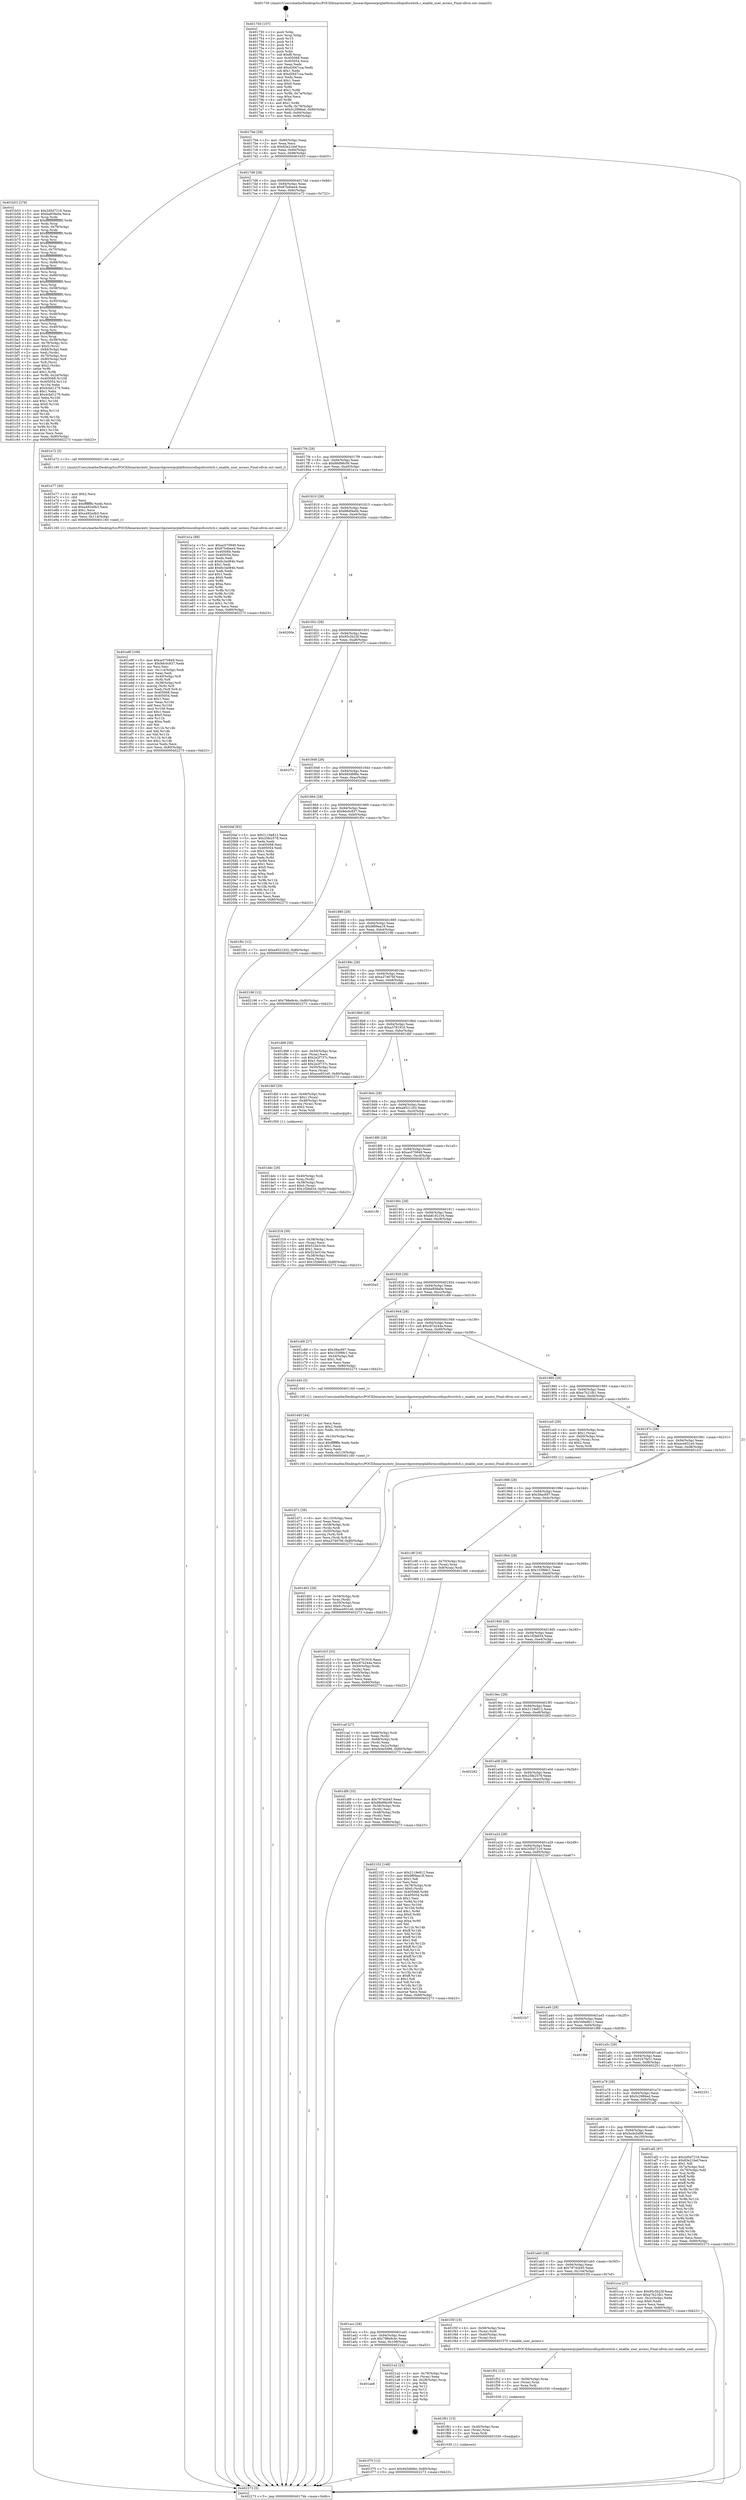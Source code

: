 digraph "0x401750" {
  label = "0x401750 (/mnt/c/Users/mathe/Desktop/tcc/POCII/binaries/extr_linuxarchpowerpcplatformscellspufsswitch.c_enable_user_access_Final-ollvm.out::main(0))"
  labelloc = "t"
  node[shape=record]

  Entry [label="",width=0.3,height=0.3,shape=circle,fillcolor=black,style=filled]
  "0x4017bb" [label="{
     0x4017bb [29]\l
     | [instrs]\l
     &nbsp;&nbsp;0x4017bb \<+3\>: mov -0x80(%rbp),%eax\l
     &nbsp;&nbsp;0x4017be \<+2\>: mov %eax,%ecx\l
     &nbsp;&nbsp;0x4017c0 \<+6\>: sub $0x83e21bef,%ecx\l
     &nbsp;&nbsp;0x4017c6 \<+6\>: mov %eax,-0x94(%rbp)\l
     &nbsp;&nbsp;0x4017cc \<+6\>: mov %ecx,-0x98(%rbp)\l
     &nbsp;&nbsp;0x4017d2 \<+6\>: je 0000000000401b53 \<main+0x403\>\l
  }"]
  "0x401b53" [label="{
     0x401b53 [278]\l
     | [instrs]\l
     &nbsp;&nbsp;0x401b53 \<+5\>: mov $0x2d5d7216,%eax\l
     &nbsp;&nbsp;0x401b58 \<+5\>: mov $0xba858a0e,%ecx\l
     &nbsp;&nbsp;0x401b5d \<+3\>: mov %rsp,%rdx\l
     &nbsp;&nbsp;0x401b60 \<+4\>: add $0xfffffffffffffff0,%rdx\l
     &nbsp;&nbsp;0x401b64 \<+3\>: mov %rdx,%rsp\l
     &nbsp;&nbsp;0x401b67 \<+4\>: mov %rdx,-0x78(%rbp)\l
     &nbsp;&nbsp;0x401b6b \<+3\>: mov %rsp,%rdx\l
     &nbsp;&nbsp;0x401b6e \<+4\>: add $0xfffffffffffffff0,%rdx\l
     &nbsp;&nbsp;0x401b72 \<+3\>: mov %rdx,%rsp\l
     &nbsp;&nbsp;0x401b75 \<+3\>: mov %rsp,%rsi\l
     &nbsp;&nbsp;0x401b78 \<+4\>: add $0xfffffffffffffff0,%rsi\l
     &nbsp;&nbsp;0x401b7c \<+3\>: mov %rsi,%rsp\l
     &nbsp;&nbsp;0x401b7f \<+4\>: mov %rsi,-0x70(%rbp)\l
     &nbsp;&nbsp;0x401b83 \<+3\>: mov %rsp,%rsi\l
     &nbsp;&nbsp;0x401b86 \<+4\>: add $0xfffffffffffffff0,%rsi\l
     &nbsp;&nbsp;0x401b8a \<+3\>: mov %rsi,%rsp\l
     &nbsp;&nbsp;0x401b8d \<+4\>: mov %rsi,-0x68(%rbp)\l
     &nbsp;&nbsp;0x401b91 \<+3\>: mov %rsp,%rsi\l
     &nbsp;&nbsp;0x401b94 \<+4\>: add $0xfffffffffffffff0,%rsi\l
     &nbsp;&nbsp;0x401b98 \<+3\>: mov %rsi,%rsp\l
     &nbsp;&nbsp;0x401b9b \<+4\>: mov %rsi,-0x60(%rbp)\l
     &nbsp;&nbsp;0x401b9f \<+3\>: mov %rsp,%rsi\l
     &nbsp;&nbsp;0x401ba2 \<+4\>: add $0xfffffffffffffff0,%rsi\l
     &nbsp;&nbsp;0x401ba6 \<+3\>: mov %rsi,%rsp\l
     &nbsp;&nbsp;0x401ba9 \<+4\>: mov %rsi,-0x58(%rbp)\l
     &nbsp;&nbsp;0x401bad \<+3\>: mov %rsp,%rsi\l
     &nbsp;&nbsp;0x401bb0 \<+4\>: add $0xfffffffffffffff0,%rsi\l
     &nbsp;&nbsp;0x401bb4 \<+3\>: mov %rsi,%rsp\l
     &nbsp;&nbsp;0x401bb7 \<+4\>: mov %rsi,-0x50(%rbp)\l
     &nbsp;&nbsp;0x401bbb \<+3\>: mov %rsp,%rsi\l
     &nbsp;&nbsp;0x401bbe \<+4\>: add $0xfffffffffffffff0,%rsi\l
     &nbsp;&nbsp;0x401bc2 \<+3\>: mov %rsi,%rsp\l
     &nbsp;&nbsp;0x401bc5 \<+4\>: mov %rsi,-0x48(%rbp)\l
     &nbsp;&nbsp;0x401bc9 \<+3\>: mov %rsp,%rsi\l
     &nbsp;&nbsp;0x401bcc \<+4\>: add $0xfffffffffffffff0,%rsi\l
     &nbsp;&nbsp;0x401bd0 \<+3\>: mov %rsi,%rsp\l
     &nbsp;&nbsp;0x401bd3 \<+4\>: mov %rsi,-0x40(%rbp)\l
     &nbsp;&nbsp;0x401bd7 \<+3\>: mov %rsp,%rsi\l
     &nbsp;&nbsp;0x401bda \<+4\>: add $0xfffffffffffffff0,%rsi\l
     &nbsp;&nbsp;0x401bde \<+3\>: mov %rsi,%rsp\l
     &nbsp;&nbsp;0x401be1 \<+4\>: mov %rsi,-0x38(%rbp)\l
     &nbsp;&nbsp;0x401be5 \<+4\>: mov -0x78(%rbp),%rsi\l
     &nbsp;&nbsp;0x401be9 \<+6\>: movl $0x0,(%rsi)\l
     &nbsp;&nbsp;0x401bef \<+6\>: mov -0x84(%rbp),%edi\l
     &nbsp;&nbsp;0x401bf5 \<+2\>: mov %edi,(%rdx)\l
     &nbsp;&nbsp;0x401bf7 \<+4\>: mov -0x70(%rbp),%rsi\l
     &nbsp;&nbsp;0x401bfb \<+7\>: mov -0x90(%rbp),%r8\l
     &nbsp;&nbsp;0x401c02 \<+3\>: mov %r8,(%rsi)\l
     &nbsp;&nbsp;0x401c05 \<+3\>: cmpl $0x2,(%rdx)\l
     &nbsp;&nbsp;0x401c08 \<+4\>: setne %r9b\l
     &nbsp;&nbsp;0x401c0c \<+4\>: and $0x1,%r9b\l
     &nbsp;&nbsp;0x401c10 \<+4\>: mov %r9b,-0x2d(%rbp)\l
     &nbsp;&nbsp;0x401c14 \<+8\>: mov 0x405068,%r10d\l
     &nbsp;&nbsp;0x401c1c \<+8\>: mov 0x405054,%r11d\l
     &nbsp;&nbsp;0x401c24 \<+3\>: mov %r10d,%ebx\l
     &nbsp;&nbsp;0x401c27 \<+6\>: sub $0x4cbd1279,%ebx\l
     &nbsp;&nbsp;0x401c2d \<+3\>: sub $0x1,%ebx\l
     &nbsp;&nbsp;0x401c30 \<+6\>: add $0x4cbd1279,%ebx\l
     &nbsp;&nbsp;0x401c36 \<+4\>: imul %ebx,%r10d\l
     &nbsp;&nbsp;0x401c3a \<+4\>: and $0x1,%r10d\l
     &nbsp;&nbsp;0x401c3e \<+4\>: cmp $0x0,%r10d\l
     &nbsp;&nbsp;0x401c42 \<+4\>: sete %r9b\l
     &nbsp;&nbsp;0x401c46 \<+4\>: cmp $0xa,%r11d\l
     &nbsp;&nbsp;0x401c4a \<+4\>: setl %r14b\l
     &nbsp;&nbsp;0x401c4e \<+3\>: mov %r9b,%r15b\l
     &nbsp;&nbsp;0x401c51 \<+3\>: and %r14b,%r15b\l
     &nbsp;&nbsp;0x401c54 \<+3\>: xor %r14b,%r9b\l
     &nbsp;&nbsp;0x401c57 \<+3\>: or %r9b,%r15b\l
     &nbsp;&nbsp;0x401c5a \<+4\>: test $0x1,%r15b\l
     &nbsp;&nbsp;0x401c5e \<+3\>: cmovne %ecx,%eax\l
     &nbsp;&nbsp;0x401c61 \<+3\>: mov %eax,-0x80(%rbp)\l
     &nbsp;&nbsp;0x401c64 \<+5\>: jmp 0000000000402273 \<main+0xb23\>\l
  }"]
  "0x4017d8" [label="{
     0x4017d8 [28]\l
     | [instrs]\l
     &nbsp;&nbsp;0x4017d8 \<+5\>: jmp 00000000004017dd \<main+0x8d\>\l
     &nbsp;&nbsp;0x4017dd \<+6\>: mov -0x94(%rbp),%eax\l
     &nbsp;&nbsp;0x4017e3 \<+5\>: sub $0x87b4bee4,%eax\l
     &nbsp;&nbsp;0x4017e8 \<+6\>: mov %eax,-0x9c(%rbp)\l
     &nbsp;&nbsp;0x4017ee \<+6\>: je 0000000000401e72 \<main+0x722\>\l
  }"]
  Exit [label="",width=0.3,height=0.3,shape=circle,fillcolor=black,style=filled,peripheries=2]
  "0x401e72" [label="{
     0x401e72 [5]\l
     | [instrs]\l
     &nbsp;&nbsp;0x401e72 \<+5\>: call 0000000000401160 \<next_i\>\l
     | [calls]\l
     &nbsp;&nbsp;0x401160 \{1\} (/mnt/c/Users/mathe/Desktop/tcc/POCII/binaries/extr_linuxarchpowerpcplatformscellspufsswitch.c_enable_user_access_Final-ollvm.out::next_i)\l
  }"]
  "0x4017f4" [label="{
     0x4017f4 [28]\l
     | [instrs]\l
     &nbsp;&nbsp;0x4017f4 \<+5\>: jmp 00000000004017f9 \<main+0xa9\>\l
     &nbsp;&nbsp;0x4017f9 \<+6\>: mov -0x94(%rbp),%eax\l
     &nbsp;&nbsp;0x4017ff \<+5\>: sub $0x88d98c09,%eax\l
     &nbsp;&nbsp;0x401804 \<+6\>: mov %eax,-0xa0(%rbp)\l
     &nbsp;&nbsp;0x40180a \<+6\>: je 0000000000401e1a \<main+0x6ca\>\l
  }"]
  "0x401ae8" [label="{
     0x401ae8\l
  }", style=dashed]
  "0x401e1a" [label="{
     0x401e1a [88]\l
     | [instrs]\l
     &nbsp;&nbsp;0x401e1a \<+5\>: mov $0xac070849,%eax\l
     &nbsp;&nbsp;0x401e1f \<+5\>: mov $0x87b4bee4,%ecx\l
     &nbsp;&nbsp;0x401e24 \<+7\>: mov 0x405068,%edx\l
     &nbsp;&nbsp;0x401e2b \<+7\>: mov 0x405054,%esi\l
     &nbsp;&nbsp;0x401e32 \<+2\>: mov %edx,%edi\l
     &nbsp;&nbsp;0x401e34 \<+6\>: sub $0x6c3a084b,%edi\l
     &nbsp;&nbsp;0x401e3a \<+3\>: sub $0x1,%edi\l
     &nbsp;&nbsp;0x401e3d \<+6\>: add $0x6c3a084b,%edi\l
     &nbsp;&nbsp;0x401e43 \<+3\>: imul %edi,%edx\l
     &nbsp;&nbsp;0x401e46 \<+3\>: and $0x1,%edx\l
     &nbsp;&nbsp;0x401e49 \<+3\>: cmp $0x0,%edx\l
     &nbsp;&nbsp;0x401e4c \<+4\>: sete %r8b\l
     &nbsp;&nbsp;0x401e50 \<+3\>: cmp $0xa,%esi\l
     &nbsp;&nbsp;0x401e53 \<+4\>: setl %r9b\l
     &nbsp;&nbsp;0x401e57 \<+3\>: mov %r8b,%r10b\l
     &nbsp;&nbsp;0x401e5a \<+3\>: and %r9b,%r10b\l
     &nbsp;&nbsp;0x401e5d \<+3\>: xor %r9b,%r8b\l
     &nbsp;&nbsp;0x401e60 \<+3\>: or %r8b,%r10b\l
     &nbsp;&nbsp;0x401e63 \<+4\>: test $0x1,%r10b\l
     &nbsp;&nbsp;0x401e67 \<+3\>: cmovne %ecx,%eax\l
     &nbsp;&nbsp;0x401e6a \<+3\>: mov %eax,-0x80(%rbp)\l
     &nbsp;&nbsp;0x401e6d \<+5\>: jmp 0000000000402273 \<main+0xb23\>\l
  }"]
  "0x401810" [label="{
     0x401810 [28]\l
     | [instrs]\l
     &nbsp;&nbsp;0x401810 \<+5\>: jmp 0000000000401815 \<main+0xc5\>\l
     &nbsp;&nbsp;0x401815 \<+6\>: mov -0x94(%rbp),%eax\l
     &nbsp;&nbsp;0x40181b \<+5\>: sub $0x88df4a0b,%eax\l
     &nbsp;&nbsp;0x401820 \<+6\>: mov %eax,-0xa4(%rbp)\l
     &nbsp;&nbsp;0x401826 \<+6\>: je 000000000040200e \<main+0x8be\>\l
  }"]
  "0x4021a2" [label="{
     0x4021a2 [21]\l
     | [instrs]\l
     &nbsp;&nbsp;0x4021a2 \<+4\>: mov -0x78(%rbp),%rax\l
     &nbsp;&nbsp;0x4021a6 \<+2\>: mov (%rax),%eax\l
     &nbsp;&nbsp;0x4021a8 \<+4\>: lea -0x28(%rbp),%rsp\l
     &nbsp;&nbsp;0x4021ac \<+1\>: pop %rbx\l
     &nbsp;&nbsp;0x4021ad \<+2\>: pop %r12\l
     &nbsp;&nbsp;0x4021af \<+2\>: pop %r13\l
     &nbsp;&nbsp;0x4021b1 \<+2\>: pop %r14\l
     &nbsp;&nbsp;0x4021b3 \<+2\>: pop %r15\l
     &nbsp;&nbsp;0x4021b5 \<+1\>: pop %rbp\l
     &nbsp;&nbsp;0x4021b6 \<+1\>: ret\l
  }"]
  "0x40200e" [label="{
     0x40200e\l
  }", style=dashed]
  "0x40182c" [label="{
     0x40182c [28]\l
     | [instrs]\l
     &nbsp;&nbsp;0x40182c \<+5\>: jmp 0000000000401831 \<main+0xe1\>\l
     &nbsp;&nbsp;0x401831 \<+6\>: mov -0x94(%rbp),%eax\l
     &nbsp;&nbsp;0x401837 \<+5\>: sub $0x95c5b23f,%eax\l
     &nbsp;&nbsp;0x40183c \<+6\>: mov %eax,-0xa8(%rbp)\l
     &nbsp;&nbsp;0x401842 \<+6\>: je 0000000000401f7c \<main+0x82c\>\l
  }"]
  "0x401f70" [label="{
     0x401f70 [12]\l
     | [instrs]\l
     &nbsp;&nbsp;0x401f70 \<+7\>: movl $0x9d3dfd6e,-0x80(%rbp)\l
     &nbsp;&nbsp;0x401f77 \<+5\>: jmp 0000000000402273 \<main+0xb23\>\l
  }"]
  "0x401f7c" [label="{
     0x401f7c\l
  }", style=dashed]
  "0x401848" [label="{
     0x401848 [28]\l
     | [instrs]\l
     &nbsp;&nbsp;0x401848 \<+5\>: jmp 000000000040184d \<main+0xfd\>\l
     &nbsp;&nbsp;0x40184d \<+6\>: mov -0x94(%rbp),%eax\l
     &nbsp;&nbsp;0x401853 \<+5\>: sub $0x9d3dfd6e,%eax\l
     &nbsp;&nbsp;0x401858 \<+6\>: mov %eax,-0xac(%rbp)\l
     &nbsp;&nbsp;0x40185e \<+6\>: je 00000000004020af \<main+0x95f\>\l
  }"]
  "0x401f61" [label="{
     0x401f61 [15]\l
     | [instrs]\l
     &nbsp;&nbsp;0x401f61 \<+4\>: mov -0x40(%rbp),%rax\l
     &nbsp;&nbsp;0x401f65 \<+3\>: mov (%rax),%rax\l
     &nbsp;&nbsp;0x401f68 \<+3\>: mov %rax,%rdi\l
     &nbsp;&nbsp;0x401f6b \<+5\>: call 0000000000401030 \<free@plt\>\l
     | [calls]\l
     &nbsp;&nbsp;0x401030 \{1\} (unknown)\l
  }"]
  "0x4020af" [label="{
     0x4020af [83]\l
     | [instrs]\l
     &nbsp;&nbsp;0x4020af \<+5\>: mov $0x2119e812,%eax\l
     &nbsp;&nbsp;0x4020b4 \<+5\>: mov $0x25fe2578,%ecx\l
     &nbsp;&nbsp;0x4020b9 \<+2\>: xor %edx,%edx\l
     &nbsp;&nbsp;0x4020bb \<+7\>: mov 0x405068,%esi\l
     &nbsp;&nbsp;0x4020c2 \<+7\>: mov 0x405054,%edi\l
     &nbsp;&nbsp;0x4020c9 \<+3\>: sub $0x1,%edx\l
     &nbsp;&nbsp;0x4020cc \<+3\>: mov %esi,%r8d\l
     &nbsp;&nbsp;0x4020cf \<+3\>: add %edx,%r8d\l
     &nbsp;&nbsp;0x4020d2 \<+4\>: imul %r8d,%esi\l
     &nbsp;&nbsp;0x4020d6 \<+3\>: and $0x1,%esi\l
     &nbsp;&nbsp;0x4020d9 \<+3\>: cmp $0x0,%esi\l
     &nbsp;&nbsp;0x4020dc \<+4\>: sete %r9b\l
     &nbsp;&nbsp;0x4020e0 \<+3\>: cmp $0xa,%edi\l
     &nbsp;&nbsp;0x4020e3 \<+4\>: setl %r10b\l
     &nbsp;&nbsp;0x4020e7 \<+3\>: mov %r9b,%r11b\l
     &nbsp;&nbsp;0x4020ea \<+3\>: and %r10b,%r11b\l
     &nbsp;&nbsp;0x4020ed \<+3\>: xor %r10b,%r9b\l
     &nbsp;&nbsp;0x4020f0 \<+3\>: or %r9b,%r11b\l
     &nbsp;&nbsp;0x4020f3 \<+4\>: test $0x1,%r11b\l
     &nbsp;&nbsp;0x4020f7 \<+3\>: cmovne %ecx,%eax\l
     &nbsp;&nbsp;0x4020fa \<+3\>: mov %eax,-0x80(%rbp)\l
     &nbsp;&nbsp;0x4020fd \<+5\>: jmp 0000000000402273 \<main+0xb23\>\l
  }"]
  "0x401864" [label="{
     0x401864 [28]\l
     | [instrs]\l
     &nbsp;&nbsp;0x401864 \<+5\>: jmp 0000000000401869 \<main+0x119\>\l
     &nbsp;&nbsp;0x401869 \<+6\>: mov -0x94(%rbp),%eax\l
     &nbsp;&nbsp;0x40186f \<+5\>: sub $0x9dc0c837,%eax\l
     &nbsp;&nbsp;0x401874 \<+6\>: mov %eax,-0xb0(%rbp)\l
     &nbsp;&nbsp;0x40187a \<+6\>: je 0000000000401f0c \<main+0x7bc\>\l
  }"]
  "0x401f52" [label="{
     0x401f52 [15]\l
     | [instrs]\l
     &nbsp;&nbsp;0x401f52 \<+4\>: mov -0x58(%rbp),%rax\l
     &nbsp;&nbsp;0x401f56 \<+3\>: mov (%rax),%rax\l
     &nbsp;&nbsp;0x401f59 \<+3\>: mov %rax,%rdi\l
     &nbsp;&nbsp;0x401f5c \<+5\>: call 0000000000401030 \<free@plt\>\l
     | [calls]\l
     &nbsp;&nbsp;0x401030 \{1\} (unknown)\l
  }"]
  "0x401f0c" [label="{
     0x401f0c [12]\l
     | [instrs]\l
     &nbsp;&nbsp;0x401f0c \<+7\>: movl $0xa9521202,-0x80(%rbp)\l
     &nbsp;&nbsp;0x401f13 \<+5\>: jmp 0000000000402273 \<main+0xb23\>\l
  }"]
  "0x401880" [label="{
     0x401880 [28]\l
     | [instrs]\l
     &nbsp;&nbsp;0x401880 \<+5\>: jmp 0000000000401885 \<main+0x135\>\l
     &nbsp;&nbsp;0x401885 \<+6\>: mov -0x94(%rbp),%eax\l
     &nbsp;&nbsp;0x40188b \<+5\>: sub $0x9f09ea18,%eax\l
     &nbsp;&nbsp;0x401890 \<+6\>: mov %eax,-0xb4(%rbp)\l
     &nbsp;&nbsp;0x401896 \<+6\>: je 0000000000402196 \<main+0xa46\>\l
  }"]
  "0x401acc" [label="{
     0x401acc [28]\l
     | [instrs]\l
     &nbsp;&nbsp;0x401acc \<+5\>: jmp 0000000000401ad1 \<main+0x381\>\l
     &nbsp;&nbsp;0x401ad1 \<+6\>: mov -0x94(%rbp),%eax\l
     &nbsp;&nbsp;0x401ad7 \<+5\>: sub $0x798e9c4c,%eax\l
     &nbsp;&nbsp;0x401adc \<+6\>: mov %eax,-0x108(%rbp)\l
     &nbsp;&nbsp;0x401ae2 \<+6\>: je 00000000004021a2 \<main+0xa52\>\l
  }"]
  "0x402196" [label="{
     0x402196 [12]\l
     | [instrs]\l
     &nbsp;&nbsp;0x402196 \<+7\>: movl $0x798e9c4c,-0x80(%rbp)\l
     &nbsp;&nbsp;0x40219d \<+5\>: jmp 0000000000402273 \<main+0xb23\>\l
  }"]
  "0x40189c" [label="{
     0x40189c [28]\l
     | [instrs]\l
     &nbsp;&nbsp;0x40189c \<+5\>: jmp 00000000004018a1 \<main+0x151\>\l
     &nbsp;&nbsp;0x4018a1 \<+6\>: mov -0x94(%rbp),%eax\l
     &nbsp;&nbsp;0x4018a7 \<+5\>: sub $0xa374676f,%eax\l
     &nbsp;&nbsp;0x4018ac \<+6\>: mov %eax,-0xb8(%rbp)\l
     &nbsp;&nbsp;0x4018b2 \<+6\>: je 0000000000401d98 \<main+0x648\>\l
  }"]
  "0x401f3f" [label="{
     0x401f3f [19]\l
     | [instrs]\l
     &nbsp;&nbsp;0x401f3f \<+4\>: mov -0x58(%rbp),%rax\l
     &nbsp;&nbsp;0x401f43 \<+3\>: mov (%rax),%rdi\l
     &nbsp;&nbsp;0x401f46 \<+4\>: mov -0x40(%rbp),%rax\l
     &nbsp;&nbsp;0x401f4a \<+3\>: mov (%rax),%rsi\l
     &nbsp;&nbsp;0x401f4d \<+5\>: call 0000000000401570 \<enable_user_access\>\l
     | [calls]\l
     &nbsp;&nbsp;0x401570 \{1\} (/mnt/c/Users/mathe/Desktop/tcc/POCII/binaries/extr_linuxarchpowerpcplatformscellspufsswitch.c_enable_user_access_Final-ollvm.out::enable_user_access)\l
  }"]
  "0x401d98" [label="{
     0x401d98 [39]\l
     | [instrs]\l
     &nbsp;&nbsp;0x401d98 \<+4\>: mov -0x50(%rbp),%rax\l
     &nbsp;&nbsp;0x401d9c \<+2\>: mov (%rax),%ecx\l
     &nbsp;&nbsp;0x401d9e \<+6\>: sub $0x2e2f737c,%ecx\l
     &nbsp;&nbsp;0x401da4 \<+3\>: add $0x1,%ecx\l
     &nbsp;&nbsp;0x401da7 \<+6\>: add $0x2e2f737c,%ecx\l
     &nbsp;&nbsp;0x401dad \<+4\>: mov -0x50(%rbp),%rax\l
     &nbsp;&nbsp;0x401db1 \<+2\>: mov %ecx,(%rax)\l
     &nbsp;&nbsp;0x401db3 \<+7\>: movl $0xece931e0,-0x80(%rbp)\l
     &nbsp;&nbsp;0x401dba \<+5\>: jmp 0000000000402273 \<main+0xb23\>\l
  }"]
  "0x4018b8" [label="{
     0x4018b8 [28]\l
     | [instrs]\l
     &nbsp;&nbsp;0x4018b8 \<+5\>: jmp 00000000004018bd \<main+0x16d\>\l
     &nbsp;&nbsp;0x4018bd \<+6\>: mov -0x94(%rbp),%eax\l
     &nbsp;&nbsp;0x4018c3 \<+5\>: sub $0xa3781916,%eax\l
     &nbsp;&nbsp;0x4018c8 \<+6\>: mov %eax,-0xbc(%rbp)\l
     &nbsp;&nbsp;0x4018ce \<+6\>: je 0000000000401dbf \<main+0x66f\>\l
  }"]
  "0x401e9f" [label="{
     0x401e9f [109]\l
     | [instrs]\l
     &nbsp;&nbsp;0x401e9f \<+5\>: mov $0xac070849,%ecx\l
     &nbsp;&nbsp;0x401ea4 \<+5\>: mov $0x9dc0c837,%edx\l
     &nbsp;&nbsp;0x401ea9 \<+2\>: xor %esi,%esi\l
     &nbsp;&nbsp;0x401eab \<+6\>: mov -0x114(%rbp),%edi\l
     &nbsp;&nbsp;0x401eb1 \<+3\>: imul %eax,%edi\l
     &nbsp;&nbsp;0x401eb4 \<+4\>: mov -0x40(%rbp),%r8\l
     &nbsp;&nbsp;0x401eb8 \<+3\>: mov (%r8),%r8\l
     &nbsp;&nbsp;0x401ebb \<+4\>: mov -0x38(%rbp),%r9\l
     &nbsp;&nbsp;0x401ebf \<+3\>: movslq (%r9),%r9\l
     &nbsp;&nbsp;0x401ec2 \<+4\>: mov %edi,(%r8,%r9,4)\l
     &nbsp;&nbsp;0x401ec6 \<+7\>: mov 0x405068,%eax\l
     &nbsp;&nbsp;0x401ecd \<+7\>: mov 0x405054,%edi\l
     &nbsp;&nbsp;0x401ed4 \<+3\>: sub $0x1,%esi\l
     &nbsp;&nbsp;0x401ed7 \<+3\>: mov %eax,%r10d\l
     &nbsp;&nbsp;0x401eda \<+3\>: add %esi,%r10d\l
     &nbsp;&nbsp;0x401edd \<+4\>: imul %r10d,%eax\l
     &nbsp;&nbsp;0x401ee1 \<+3\>: and $0x1,%eax\l
     &nbsp;&nbsp;0x401ee4 \<+3\>: cmp $0x0,%eax\l
     &nbsp;&nbsp;0x401ee7 \<+4\>: sete %r11b\l
     &nbsp;&nbsp;0x401eeb \<+3\>: cmp $0xa,%edi\l
     &nbsp;&nbsp;0x401eee \<+3\>: setl %bl\l
     &nbsp;&nbsp;0x401ef1 \<+3\>: mov %r11b,%r14b\l
     &nbsp;&nbsp;0x401ef4 \<+3\>: and %bl,%r14b\l
     &nbsp;&nbsp;0x401ef7 \<+3\>: xor %bl,%r11b\l
     &nbsp;&nbsp;0x401efa \<+3\>: or %r11b,%r14b\l
     &nbsp;&nbsp;0x401efd \<+4\>: test $0x1,%r14b\l
     &nbsp;&nbsp;0x401f01 \<+3\>: cmovne %edx,%ecx\l
     &nbsp;&nbsp;0x401f04 \<+3\>: mov %ecx,-0x80(%rbp)\l
     &nbsp;&nbsp;0x401f07 \<+5\>: jmp 0000000000402273 \<main+0xb23\>\l
  }"]
  "0x401dbf" [label="{
     0x401dbf [29]\l
     | [instrs]\l
     &nbsp;&nbsp;0x401dbf \<+4\>: mov -0x48(%rbp),%rax\l
     &nbsp;&nbsp;0x401dc3 \<+6\>: movl $0x1,(%rax)\l
     &nbsp;&nbsp;0x401dc9 \<+4\>: mov -0x48(%rbp),%rax\l
     &nbsp;&nbsp;0x401dcd \<+3\>: movslq (%rax),%rax\l
     &nbsp;&nbsp;0x401dd0 \<+4\>: shl $0x2,%rax\l
     &nbsp;&nbsp;0x401dd4 \<+3\>: mov %rax,%rdi\l
     &nbsp;&nbsp;0x401dd7 \<+5\>: call 0000000000401050 \<malloc@plt\>\l
     | [calls]\l
     &nbsp;&nbsp;0x401050 \{1\} (unknown)\l
  }"]
  "0x4018d4" [label="{
     0x4018d4 [28]\l
     | [instrs]\l
     &nbsp;&nbsp;0x4018d4 \<+5\>: jmp 00000000004018d9 \<main+0x189\>\l
     &nbsp;&nbsp;0x4018d9 \<+6\>: mov -0x94(%rbp),%eax\l
     &nbsp;&nbsp;0x4018df \<+5\>: sub $0xa9521202,%eax\l
     &nbsp;&nbsp;0x4018e4 \<+6\>: mov %eax,-0xc0(%rbp)\l
     &nbsp;&nbsp;0x4018ea \<+6\>: je 0000000000401f18 \<main+0x7c8\>\l
  }"]
  "0x401e77" [label="{
     0x401e77 [40]\l
     | [instrs]\l
     &nbsp;&nbsp;0x401e77 \<+5\>: mov $0x2,%ecx\l
     &nbsp;&nbsp;0x401e7c \<+1\>: cltd\l
     &nbsp;&nbsp;0x401e7d \<+2\>: idiv %ecx\l
     &nbsp;&nbsp;0x401e7f \<+6\>: imul $0xfffffffe,%edx,%ecx\l
     &nbsp;&nbsp;0x401e85 \<+6\>: sub $0xa492edb3,%ecx\l
     &nbsp;&nbsp;0x401e8b \<+3\>: add $0x1,%ecx\l
     &nbsp;&nbsp;0x401e8e \<+6\>: add $0xa492edb3,%ecx\l
     &nbsp;&nbsp;0x401e94 \<+6\>: mov %ecx,-0x114(%rbp)\l
     &nbsp;&nbsp;0x401e9a \<+5\>: call 0000000000401160 \<next_i\>\l
     | [calls]\l
     &nbsp;&nbsp;0x401160 \{1\} (/mnt/c/Users/mathe/Desktop/tcc/POCII/binaries/extr_linuxarchpowerpcplatformscellspufsswitch.c_enable_user_access_Final-ollvm.out::next_i)\l
  }"]
  "0x401f18" [label="{
     0x401f18 [39]\l
     | [instrs]\l
     &nbsp;&nbsp;0x401f18 \<+4\>: mov -0x38(%rbp),%rax\l
     &nbsp;&nbsp;0x401f1c \<+2\>: mov (%rax),%ecx\l
     &nbsp;&nbsp;0x401f1e \<+6\>: add $0x523e316e,%ecx\l
     &nbsp;&nbsp;0x401f24 \<+3\>: add $0x1,%ecx\l
     &nbsp;&nbsp;0x401f27 \<+6\>: sub $0x523e316e,%ecx\l
     &nbsp;&nbsp;0x401f2d \<+4\>: mov -0x38(%rbp),%rax\l
     &nbsp;&nbsp;0x401f31 \<+2\>: mov %ecx,(%rax)\l
     &nbsp;&nbsp;0x401f33 \<+7\>: movl $0x1f2fe654,-0x80(%rbp)\l
     &nbsp;&nbsp;0x401f3a \<+5\>: jmp 0000000000402273 \<main+0xb23\>\l
  }"]
  "0x4018f0" [label="{
     0x4018f0 [28]\l
     | [instrs]\l
     &nbsp;&nbsp;0x4018f0 \<+5\>: jmp 00000000004018f5 \<main+0x1a5\>\l
     &nbsp;&nbsp;0x4018f5 \<+6\>: mov -0x94(%rbp),%eax\l
     &nbsp;&nbsp;0x4018fb \<+5\>: sub $0xac070849,%eax\l
     &nbsp;&nbsp;0x401900 \<+6\>: mov %eax,-0xc4(%rbp)\l
     &nbsp;&nbsp;0x401906 \<+6\>: je 00000000004021f9 \<main+0xaa9\>\l
  }"]
  "0x401ddc" [label="{
     0x401ddc [29]\l
     | [instrs]\l
     &nbsp;&nbsp;0x401ddc \<+4\>: mov -0x40(%rbp),%rdi\l
     &nbsp;&nbsp;0x401de0 \<+3\>: mov %rax,(%rdi)\l
     &nbsp;&nbsp;0x401de3 \<+4\>: mov -0x38(%rbp),%rax\l
     &nbsp;&nbsp;0x401de7 \<+6\>: movl $0x0,(%rax)\l
     &nbsp;&nbsp;0x401ded \<+7\>: movl $0x1f2fe654,-0x80(%rbp)\l
     &nbsp;&nbsp;0x401df4 \<+5\>: jmp 0000000000402273 \<main+0xb23\>\l
  }"]
  "0x4021f9" [label="{
     0x4021f9\l
  }", style=dashed]
  "0x40190c" [label="{
     0x40190c [28]\l
     | [instrs]\l
     &nbsp;&nbsp;0x40190c \<+5\>: jmp 0000000000401911 \<main+0x1c1\>\l
     &nbsp;&nbsp;0x401911 \<+6\>: mov -0x94(%rbp),%eax\l
     &nbsp;&nbsp;0x401917 \<+5\>: sub $0xb8192104,%eax\l
     &nbsp;&nbsp;0x40191c \<+6\>: mov %eax,-0xc8(%rbp)\l
     &nbsp;&nbsp;0x401922 \<+6\>: je 00000000004020a3 \<main+0x953\>\l
  }"]
  "0x401d71" [label="{
     0x401d71 [39]\l
     | [instrs]\l
     &nbsp;&nbsp;0x401d71 \<+6\>: mov -0x110(%rbp),%ecx\l
     &nbsp;&nbsp;0x401d77 \<+3\>: imul %eax,%ecx\l
     &nbsp;&nbsp;0x401d7a \<+4\>: mov -0x58(%rbp),%rdi\l
     &nbsp;&nbsp;0x401d7e \<+3\>: mov (%rdi),%rdi\l
     &nbsp;&nbsp;0x401d81 \<+4\>: mov -0x50(%rbp),%r8\l
     &nbsp;&nbsp;0x401d85 \<+3\>: movslq (%r8),%r8\l
     &nbsp;&nbsp;0x401d88 \<+4\>: mov %ecx,(%rdi,%r8,4)\l
     &nbsp;&nbsp;0x401d8c \<+7\>: movl $0xa374676f,-0x80(%rbp)\l
     &nbsp;&nbsp;0x401d93 \<+5\>: jmp 0000000000402273 \<main+0xb23\>\l
  }"]
  "0x4020a3" [label="{
     0x4020a3\l
  }", style=dashed]
  "0x401928" [label="{
     0x401928 [28]\l
     | [instrs]\l
     &nbsp;&nbsp;0x401928 \<+5\>: jmp 000000000040192d \<main+0x1dd\>\l
     &nbsp;&nbsp;0x40192d \<+6\>: mov -0x94(%rbp),%eax\l
     &nbsp;&nbsp;0x401933 \<+5\>: sub $0xba858a0e,%eax\l
     &nbsp;&nbsp;0x401938 \<+6\>: mov %eax,-0xcc(%rbp)\l
     &nbsp;&nbsp;0x40193e \<+6\>: je 0000000000401c69 \<main+0x519\>\l
  }"]
  "0x401d45" [label="{
     0x401d45 [44]\l
     | [instrs]\l
     &nbsp;&nbsp;0x401d45 \<+2\>: xor %ecx,%ecx\l
     &nbsp;&nbsp;0x401d47 \<+5\>: mov $0x2,%edx\l
     &nbsp;&nbsp;0x401d4c \<+6\>: mov %edx,-0x10c(%rbp)\l
     &nbsp;&nbsp;0x401d52 \<+1\>: cltd\l
     &nbsp;&nbsp;0x401d53 \<+6\>: mov -0x10c(%rbp),%esi\l
     &nbsp;&nbsp;0x401d59 \<+2\>: idiv %esi\l
     &nbsp;&nbsp;0x401d5b \<+6\>: imul $0xfffffffe,%edx,%edx\l
     &nbsp;&nbsp;0x401d61 \<+3\>: sub $0x1,%ecx\l
     &nbsp;&nbsp;0x401d64 \<+2\>: sub %ecx,%edx\l
     &nbsp;&nbsp;0x401d66 \<+6\>: mov %edx,-0x110(%rbp)\l
     &nbsp;&nbsp;0x401d6c \<+5\>: call 0000000000401160 \<next_i\>\l
     | [calls]\l
     &nbsp;&nbsp;0x401160 \{1\} (/mnt/c/Users/mathe/Desktop/tcc/POCII/binaries/extr_linuxarchpowerpcplatformscellspufsswitch.c_enable_user_access_Final-ollvm.out::next_i)\l
  }"]
  "0x401c69" [label="{
     0x401c69 [27]\l
     | [instrs]\l
     &nbsp;&nbsp;0x401c69 \<+5\>: mov $0x39ac697,%eax\l
     &nbsp;&nbsp;0x401c6e \<+5\>: mov $0x155f99c1,%ecx\l
     &nbsp;&nbsp;0x401c73 \<+3\>: mov -0x2d(%rbp),%dl\l
     &nbsp;&nbsp;0x401c76 \<+3\>: test $0x1,%dl\l
     &nbsp;&nbsp;0x401c79 \<+3\>: cmovne %ecx,%eax\l
     &nbsp;&nbsp;0x401c7c \<+3\>: mov %eax,-0x80(%rbp)\l
     &nbsp;&nbsp;0x401c7f \<+5\>: jmp 0000000000402273 \<main+0xb23\>\l
  }"]
  "0x401944" [label="{
     0x401944 [28]\l
     | [instrs]\l
     &nbsp;&nbsp;0x401944 \<+5\>: jmp 0000000000401949 \<main+0x1f9\>\l
     &nbsp;&nbsp;0x401949 \<+6\>: mov -0x94(%rbp),%eax\l
     &nbsp;&nbsp;0x40194f \<+5\>: sub $0xc87e244a,%eax\l
     &nbsp;&nbsp;0x401954 \<+6\>: mov %eax,-0xd0(%rbp)\l
     &nbsp;&nbsp;0x40195a \<+6\>: je 0000000000401d40 \<main+0x5f0\>\l
  }"]
  "0x401d02" [label="{
     0x401d02 [29]\l
     | [instrs]\l
     &nbsp;&nbsp;0x401d02 \<+4\>: mov -0x58(%rbp),%rdi\l
     &nbsp;&nbsp;0x401d06 \<+3\>: mov %rax,(%rdi)\l
     &nbsp;&nbsp;0x401d09 \<+4\>: mov -0x50(%rbp),%rax\l
     &nbsp;&nbsp;0x401d0d \<+6\>: movl $0x0,(%rax)\l
     &nbsp;&nbsp;0x401d13 \<+7\>: movl $0xece931e0,-0x80(%rbp)\l
     &nbsp;&nbsp;0x401d1a \<+5\>: jmp 0000000000402273 \<main+0xb23\>\l
  }"]
  "0x401d40" [label="{
     0x401d40 [5]\l
     | [instrs]\l
     &nbsp;&nbsp;0x401d40 \<+5\>: call 0000000000401160 \<next_i\>\l
     | [calls]\l
     &nbsp;&nbsp;0x401160 \{1\} (/mnt/c/Users/mathe/Desktop/tcc/POCII/binaries/extr_linuxarchpowerpcplatformscellspufsswitch.c_enable_user_access_Final-ollvm.out::next_i)\l
  }"]
  "0x401960" [label="{
     0x401960 [28]\l
     | [instrs]\l
     &nbsp;&nbsp;0x401960 \<+5\>: jmp 0000000000401965 \<main+0x215\>\l
     &nbsp;&nbsp;0x401965 \<+6\>: mov -0x94(%rbp),%eax\l
     &nbsp;&nbsp;0x40196b \<+5\>: sub $0xe7b21fb1,%eax\l
     &nbsp;&nbsp;0x401970 \<+6\>: mov %eax,-0xd4(%rbp)\l
     &nbsp;&nbsp;0x401976 \<+6\>: je 0000000000401ce5 \<main+0x595\>\l
  }"]
  "0x401ab0" [label="{
     0x401ab0 [28]\l
     | [instrs]\l
     &nbsp;&nbsp;0x401ab0 \<+5\>: jmp 0000000000401ab5 \<main+0x365\>\l
     &nbsp;&nbsp;0x401ab5 \<+6\>: mov -0x94(%rbp),%eax\l
     &nbsp;&nbsp;0x401abb \<+5\>: sub $0x7974cb45,%eax\l
     &nbsp;&nbsp;0x401ac0 \<+6\>: mov %eax,-0x104(%rbp)\l
     &nbsp;&nbsp;0x401ac6 \<+6\>: je 0000000000401f3f \<main+0x7ef\>\l
  }"]
  "0x401ce5" [label="{
     0x401ce5 [29]\l
     | [instrs]\l
     &nbsp;&nbsp;0x401ce5 \<+4\>: mov -0x60(%rbp),%rax\l
     &nbsp;&nbsp;0x401ce9 \<+6\>: movl $0x1,(%rax)\l
     &nbsp;&nbsp;0x401cef \<+4\>: mov -0x60(%rbp),%rax\l
     &nbsp;&nbsp;0x401cf3 \<+3\>: movslq (%rax),%rax\l
     &nbsp;&nbsp;0x401cf6 \<+4\>: shl $0x2,%rax\l
     &nbsp;&nbsp;0x401cfa \<+3\>: mov %rax,%rdi\l
     &nbsp;&nbsp;0x401cfd \<+5\>: call 0000000000401050 \<malloc@plt\>\l
     | [calls]\l
     &nbsp;&nbsp;0x401050 \{1\} (unknown)\l
  }"]
  "0x40197c" [label="{
     0x40197c [28]\l
     | [instrs]\l
     &nbsp;&nbsp;0x40197c \<+5\>: jmp 0000000000401981 \<main+0x231\>\l
     &nbsp;&nbsp;0x401981 \<+6\>: mov -0x94(%rbp),%eax\l
     &nbsp;&nbsp;0x401987 \<+5\>: sub $0xece931e0,%eax\l
     &nbsp;&nbsp;0x40198c \<+6\>: mov %eax,-0xd8(%rbp)\l
     &nbsp;&nbsp;0x401992 \<+6\>: je 0000000000401d1f \<main+0x5cf\>\l
  }"]
  "0x401cca" [label="{
     0x401cca [27]\l
     | [instrs]\l
     &nbsp;&nbsp;0x401cca \<+5\>: mov $0x95c5b23f,%eax\l
     &nbsp;&nbsp;0x401ccf \<+5\>: mov $0xe7b21fb1,%ecx\l
     &nbsp;&nbsp;0x401cd4 \<+3\>: mov -0x2c(%rbp),%edx\l
     &nbsp;&nbsp;0x401cd7 \<+3\>: cmp $0x0,%edx\l
     &nbsp;&nbsp;0x401cda \<+3\>: cmove %ecx,%eax\l
     &nbsp;&nbsp;0x401cdd \<+3\>: mov %eax,-0x80(%rbp)\l
     &nbsp;&nbsp;0x401ce0 \<+5\>: jmp 0000000000402273 \<main+0xb23\>\l
  }"]
  "0x401d1f" [label="{
     0x401d1f [33]\l
     | [instrs]\l
     &nbsp;&nbsp;0x401d1f \<+5\>: mov $0xa3781916,%eax\l
     &nbsp;&nbsp;0x401d24 \<+5\>: mov $0xc87e244a,%ecx\l
     &nbsp;&nbsp;0x401d29 \<+4\>: mov -0x50(%rbp),%rdx\l
     &nbsp;&nbsp;0x401d2d \<+2\>: mov (%rdx),%esi\l
     &nbsp;&nbsp;0x401d2f \<+4\>: mov -0x60(%rbp),%rdx\l
     &nbsp;&nbsp;0x401d33 \<+2\>: cmp (%rdx),%esi\l
     &nbsp;&nbsp;0x401d35 \<+3\>: cmovl %ecx,%eax\l
     &nbsp;&nbsp;0x401d38 \<+3\>: mov %eax,-0x80(%rbp)\l
     &nbsp;&nbsp;0x401d3b \<+5\>: jmp 0000000000402273 \<main+0xb23\>\l
  }"]
  "0x401998" [label="{
     0x401998 [28]\l
     | [instrs]\l
     &nbsp;&nbsp;0x401998 \<+5\>: jmp 000000000040199d \<main+0x24d\>\l
     &nbsp;&nbsp;0x40199d \<+6\>: mov -0x94(%rbp),%eax\l
     &nbsp;&nbsp;0x4019a3 \<+5\>: sub $0x39ac697,%eax\l
     &nbsp;&nbsp;0x4019a8 \<+6\>: mov %eax,-0xdc(%rbp)\l
     &nbsp;&nbsp;0x4019ae \<+6\>: je 0000000000401c9f \<main+0x54f\>\l
  }"]
  "0x401caf" [label="{
     0x401caf [27]\l
     | [instrs]\l
     &nbsp;&nbsp;0x401caf \<+4\>: mov -0x68(%rbp),%rdi\l
     &nbsp;&nbsp;0x401cb3 \<+2\>: mov %eax,(%rdi)\l
     &nbsp;&nbsp;0x401cb5 \<+4\>: mov -0x68(%rbp),%rdi\l
     &nbsp;&nbsp;0x401cb9 \<+2\>: mov (%rdi),%eax\l
     &nbsp;&nbsp;0x401cbb \<+3\>: mov %eax,-0x2c(%rbp)\l
     &nbsp;&nbsp;0x401cbe \<+7\>: movl $0x5e4e5d96,-0x80(%rbp)\l
     &nbsp;&nbsp;0x401cc5 \<+5\>: jmp 0000000000402273 \<main+0xb23\>\l
  }"]
  "0x401c9f" [label="{
     0x401c9f [16]\l
     | [instrs]\l
     &nbsp;&nbsp;0x401c9f \<+4\>: mov -0x70(%rbp),%rax\l
     &nbsp;&nbsp;0x401ca3 \<+3\>: mov (%rax),%rax\l
     &nbsp;&nbsp;0x401ca6 \<+4\>: mov 0x8(%rax),%rdi\l
     &nbsp;&nbsp;0x401caa \<+5\>: call 0000000000401060 \<atoi@plt\>\l
     | [calls]\l
     &nbsp;&nbsp;0x401060 \{1\} (unknown)\l
  }"]
  "0x4019b4" [label="{
     0x4019b4 [28]\l
     | [instrs]\l
     &nbsp;&nbsp;0x4019b4 \<+5\>: jmp 00000000004019b9 \<main+0x269\>\l
     &nbsp;&nbsp;0x4019b9 \<+6\>: mov -0x94(%rbp),%eax\l
     &nbsp;&nbsp;0x4019bf \<+5\>: sub $0x155f99c1,%eax\l
     &nbsp;&nbsp;0x4019c4 \<+6\>: mov %eax,-0xe0(%rbp)\l
     &nbsp;&nbsp;0x4019ca \<+6\>: je 0000000000401c84 \<main+0x534\>\l
  }"]
  "0x401750" [label="{
     0x401750 [107]\l
     | [instrs]\l
     &nbsp;&nbsp;0x401750 \<+1\>: push %rbp\l
     &nbsp;&nbsp;0x401751 \<+3\>: mov %rsp,%rbp\l
     &nbsp;&nbsp;0x401754 \<+2\>: push %r15\l
     &nbsp;&nbsp;0x401756 \<+2\>: push %r14\l
     &nbsp;&nbsp;0x401758 \<+2\>: push %r13\l
     &nbsp;&nbsp;0x40175a \<+2\>: push %r12\l
     &nbsp;&nbsp;0x40175c \<+1\>: push %rbx\l
     &nbsp;&nbsp;0x40175d \<+7\>: sub $0xf8,%rsp\l
     &nbsp;&nbsp;0x401764 \<+7\>: mov 0x405068,%eax\l
     &nbsp;&nbsp;0x40176b \<+7\>: mov 0x405054,%ecx\l
     &nbsp;&nbsp;0x401772 \<+2\>: mov %eax,%edx\l
     &nbsp;&nbsp;0x401774 \<+6\>: add $0xd2647cca,%edx\l
     &nbsp;&nbsp;0x40177a \<+3\>: sub $0x1,%edx\l
     &nbsp;&nbsp;0x40177d \<+6\>: sub $0xd2647cca,%edx\l
     &nbsp;&nbsp;0x401783 \<+3\>: imul %edx,%eax\l
     &nbsp;&nbsp;0x401786 \<+3\>: and $0x1,%eax\l
     &nbsp;&nbsp;0x401789 \<+3\>: cmp $0x0,%eax\l
     &nbsp;&nbsp;0x40178c \<+4\>: sete %r8b\l
     &nbsp;&nbsp;0x401790 \<+4\>: and $0x1,%r8b\l
     &nbsp;&nbsp;0x401794 \<+4\>: mov %r8b,-0x7a(%rbp)\l
     &nbsp;&nbsp;0x401798 \<+3\>: cmp $0xa,%ecx\l
     &nbsp;&nbsp;0x40179b \<+4\>: setl %r8b\l
     &nbsp;&nbsp;0x40179f \<+4\>: and $0x1,%r8b\l
     &nbsp;&nbsp;0x4017a3 \<+4\>: mov %r8b,-0x79(%rbp)\l
     &nbsp;&nbsp;0x4017a7 \<+7\>: movl $0x5c2986ed,-0x80(%rbp)\l
     &nbsp;&nbsp;0x4017ae \<+6\>: mov %edi,-0x84(%rbp)\l
     &nbsp;&nbsp;0x4017b4 \<+7\>: mov %rsi,-0x90(%rbp)\l
  }"]
  "0x401c84" [label="{
     0x401c84\l
  }", style=dashed]
  "0x4019d0" [label="{
     0x4019d0 [28]\l
     | [instrs]\l
     &nbsp;&nbsp;0x4019d0 \<+5\>: jmp 00000000004019d5 \<main+0x285\>\l
     &nbsp;&nbsp;0x4019d5 \<+6\>: mov -0x94(%rbp),%eax\l
     &nbsp;&nbsp;0x4019db \<+5\>: sub $0x1f2fe654,%eax\l
     &nbsp;&nbsp;0x4019e0 \<+6\>: mov %eax,-0xe4(%rbp)\l
     &nbsp;&nbsp;0x4019e6 \<+6\>: je 0000000000401df9 \<main+0x6a9\>\l
  }"]
  "0x402273" [label="{
     0x402273 [5]\l
     | [instrs]\l
     &nbsp;&nbsp;0x402273 \<+5\>: jmp 00000000004017bb \<main+0x6b\>\l
  }"]
  "0x401df9" [label="{
     0x401df9 [33]\l
     | [instrs]\l
     &nbsp;&nbsp;0x401df9 \<+5\>: mov $0x7974cb45,%eax\l
     &nbsp;&nbsp;0x401dfe \<+5\>: mov $0x88d98c09,%ecx\l
     &nbsp;&nbsp;0x401e03 \<+4\>: mov -0x38(%rbp),%rdx\l
     &nbsp;&nbsp;0x401e07 \<+2\>: mov (%rdx),%esi\l
     &nbsp;&nbsp;0x401e09 \<+4\>: mov -0x48(%rbp),%rdx\l
     &nbsp;&nbsp;0x401e0d \<+2\>: cmp (%rdx),%esi\l
     &nbsp;&nbsp;0x401e0f \<+3\>: cmovl %ecx,%eax\l
     &nbsp;&nbsp;0x401e12 \<+3\>: mov %eax,-0x80(%rbp)\l
     &nbsp;&nbsp;0x401e15 \<+5\>: jmp 0000000000402273 \<main+0xb23\>\l
  }"]
  "0x4019ec" [label="{
     0x4019ec [28]\l
     | [instrs]\l
     &nbsp;&nbsp;0x4019ec \<+5\>: jmp 00000000004019f1 \<main+0x2a1\>\l
     &nbsp;&nbsp;0x4019f1 \<+6\>: mov -0x94(%rbp),%eax\l
     &nbsp;&nbsp;0x4019f7 \<+5\>: sub $0x2119e812,%eax\l
     &nbsp;&nbsp;0x4019fc \<+6\>: mov %eax,-0xe8(%rbp)\l
     &nbsp;&nbsp;0x401a02 \<+6\>: je 0000000000402262 \<main+0xb12\>\l
  }"]
  "0x401a94" [label="{
     0x401a94 [28]\l
     | [instrs]\l
     &nbsp;&nbsp;0x401a94 \<+5\>: jmp 0000000000401a99 \<main+0x349\>\l
     &nbsp;&nbsp;0x401a99 \<+6\>: mov -0x94(%rbp),%eax\l
     &nbsp;&nbsp;0x401a9f \<+5\>: sub $0x5e4e5d96,%eax\l
     &nbsp;&nbsp;0x401aa4 \<+6\>: mov %eax,-0x100(%rbp)\l
     &nbsp;&nbsp;0x401aaa \<+6\>: je 0000000000401cca \<main+0x57a\>\l
  }"]
  "0x402262" [label="{
     0x402262\l
  }", style=dashed]
  "0x401a08" [label="{
     0x401a08 [28]\l
     | [instrs]\l
     &nbsp;&nbsp;0x401a08 \<+5\>: jmp 0000000000401a0d \<main+0x2bd\>\l
     &nbsp;&nbsp;0x401a0d \<+6\>: mov -0x94(%rbp),%eax\l
     &nbsp;&nbsp;0x401a13 \<+5\>: sub $0x25fe2578,%eax\l
     &nbsp;&nbsp;0x401a18 \<+6\>: mov %eax,-0xec(%rbp)\l
     &nbsp;&nbsp;0x401a1e \<+6\>: je 0000000000402102 \<main+0x9b2\>\l
  }"]
  "0x401af2" [label="{
     0x401af2 [97]\l
     | [instrs]\l
     &nbsp;&nbsp;0x401af2 \<+5\>: mov $0x2d5d7216,%eax\l
     &nbsp;&nbsp;0x401af7 \<+5\>: mov $0x83e21bef,%ecx\l
     &nbsp;&nbsp;0x401afc \<+2\>: mov $0x1,%dl\l
     &nbsp;&nbsp;0x401afe \<+4\>: mov -0x7a(%rbp),%sil\l
     &nbsp;&nbsp;0x401b02 \<+4\>: mov -0x79(%rbp),%dil\l
     &nbsp;&nbsp;0x401b06 \<+3\>: mov %sil,%r8b\l
     &nbsp;&nbsp;0x401b09 \<+4\>: xor $0xff,%r8b\l
     &nbsp;&nbsp;0x401b0d \<+3\>: mov %dil,%r9b\l
     &nbsp;&nbsp;0x401b10 \<+4\>: xor $0xff,%r9b\l
     &nbsp;&nbsp;0x401b14 \<+3\>: xor $0x0,%dl\l
     &nbsp;&nbsp;0x401b17 \<+3\>: mov %r8b,%r10b\l
     &nbsp;&nbsp;0x401b1a \<+4\>: and $0x0,%r10b\l
     &nbsp;&nbsp;0x401b1e \<+3\>: and %dl,%sil\l
     &nbsp;&nbsp;0x401b21 \<+3\>: mov %r9b,%r11b\l
     &nbsp;&nbsp;0x401b24 \<+4\>: and $0x0,%r11b\l
     &nbsp;&nbsp;0x401b28 \<+3\>: and %dl,%dil\l
     &nbsp;&nbsp;0x401b2b \<+3\>: or %sil,%r10b\l
     &nbsp;&nbsp;0x401b2e \<+3\>: or %dil,%r11b\l
     &nbsp;&nbsp;0x401b31 \<+3\>: xor %r11b,%r10b\l
     &nbsp;&nbsp;0x401b34 \<+3\>: or %r9b,%r8b\l
     &nbsp;&nbsp;0x401b37 \<+4\>: xor $0xff,%r8b\l
     &nbsp;&nbsp;0x401b3b \<+3\>: or $0x0,%dl\l
     &nbsp;&nbsp;0x401b3e \<+3\>: and %dl,%r8b\l
     &nbsp;&nbsp;0x401b41 \<+3\>: or %r8b,%r10b\l
     &nbsp;&nbsp;0x401b44 \<+4\>: test $0x1,%r10b\l
     &nbsp;&nbsp;0x401b48 \<+3\>: cmovne %ecx,%eax\l
     &nbsp;&nbsp;0x401b4b \<+3\>: mov %eax,-0x80(%rbp)\l
     &nbsp;&nbsp;0x401b4e \<+5\>: jmp 0000000000402273 \<main+0xb23\>\l
  }"]
  "0x402102" [label="{
     0x402102 [148]\l
     | [instrs]\l
     &nbsp;&nbsp;0x402102 \<+5\>: mov $0x2119e812,%eax\l
     &nbsp;&nbsp;0x402107 \<+5\>: mov $0x9f09ea18,%ecx\l
     &nbsp;&nbsp;0x40210c \<+2\>: mov $0x1,%dl\l
     &nbsp;&nbsp;0x40210e \<+2\>: xor %esi,%esi\l
     &nbsp;&nbsp;0x402110 \<+4\>: mov -0x78(%rbp),%rdi\l
     &nbsp;&nbsp;0x402114 \<+6\>: movl $0x0,(%rdi)\l
     &nbsp;&nbsp;0x40211a \<+8\>: mov 0x405068,%r8d\l
     &nbsp;&nbsp;0x402122 \<+8\>: mov 0x405054,%r9d\l
     &nbsp;&nbsp;0x40212a \<+3\>: sub $0x1,%esi\l
     &nbsp;&nbsp;0x40212d \<+3\>: mov %r8d,%r10d\l
     &nbsp;&nbsp;0x402130 \<+3\>: add %esi,%r10d\l
     &nbsp;&nbsp;0x402133 \<+4\>: imul %r10d,%r8d\l
     &nbsp;&nbsp;0x402137 \<+4\>: and $0x1,%r8d\l
     &nbsp;&nbsp;0x40213b \<+4\>: cmp $0x0,%r8d\l
     &nbsp;&nbsp;0x40213f \<+4\>: sete %r11b\l
     &nbsp;&nbsp;0x402143 \<+4\>: cmp $0xa,%r9d\l
     &nbsp;&nbsp;0x402147 \<+3\>: setl %bl\l
     &nbsp;&nbsp;0x40214a \<+3\>: mov %r11b,%r14b\l
     &nbsp;&nbsp;0x40214d \<+4\>: xor $0xff,%r14b\l
     &nbsp;&nbsp;0x402151 \<+3\>: mov %bl,%r15b\l
     &nbsp;&nbsp;0x402154 \<+4\>: xor $0xff,%r15b\l
     &nbsp;&nbsp;0x402158 \<+3\>: xor $0x1,%dl\l
     &nbsp;&nbsp;0x40215b \<+3\>: mov %r14b,%r12b\l
     &nbsp;&nbsp;0x40215e \<+4\>: and $0xff,%r12b\l
     &nbsp;&nbsp;0x402162 \<+3\>: and %dl,%r11b\l
     &nbsp;&nbsp;0x402165 \<+3\>: mov %r15b,%r13b\l
     &nbsp;&nbsp;0x402168 \<+4\>: and $0xff,%r13b\l
     &nbsp;&nbsp;0x40216c \<+2\>: and %dl,%bl\l
     &nbsp;&nbsp;0x40216e \<+3\>: or %r11b,%r12b\l
     &nbsp;&nbsp;0x402171 \<+3\>: or %bl,%r13b\l
     &nbsp;&nbsp;0x402174 \<+3\>: xor %r13b,%r12b\l
     &nbsp;&nbsp;0x402177 \<+3\>: or %r15b,%r14b\l
     &nbsp;&nbsp;0x40217a \<+4\>: xor $0xff,%r14b\l
     &nbsp;&nbsp;0x40217e \<+3\>: or $0x1,%dl\l
     &nbsp;&nbsp;0x402181 \<+3\>: and %dl,%r14b\l
     &nbsp;&nbsp;0x402184 \<+3\>: or %r14b,%r12b\l
     &nbsp;&nbsp;0x402187 \<+4\>: test $0x1,%r12b\l
     &nbsp;&nbsp;0x40218b \<+3\>: cmovne %ecx,%eax\l
     &nbsp;&nbsp;0x40218e \<+3\>: mov %eax,-0x80(%rbp)\l
     &nbsp;&nbsp;0x402191 \<+5\>: jmp 0000000000402273 \<main+0xb23\>\l
  }"]
  "0x401a24" [label="{
     0x401a24 [28]\l
     | [instrs]\l
     &nbsp;&nbsp;0x401a24 \<+5\>: jmp 0000000000401a29 \<main+0x2d9\>\l
     &nbsp;&nbsp;0x401a29 \<+6\>: mov -0x94(%rbp),%eax\l
     &nbsp;&nbsp;0x401a2f \<+5\>: sub $0x2d5d7216,%eax\l
     &nbsp;&nbsp;0x401a34 \<+6\>: mov %eax,-0xf0(%rbp)\l
     &nbsp;&nbsp;0x401a3a \<+6\>: je 00000000004021b7 \<main+0xa67\>\l
  }"]
  "0x401a78" [label="{
     0x401a78 [28]\l
     | [instrs]\l
     &nbsp;&nbsp;0x401a78 \<+5\>: jmp 0000000000401a7d \<main+0x32d\>\l
     &nbsp;&nbsp;0x401a7d \<+6\>: mov -0x94(%rbp),%eax\l
     &nbsp;&nbsp;0x401a83 \<+5\>: sub $0x5c2986ed,%eax\l
     &nbsp;&nbsp;0x401a88 \<+6\>: mov %eax,-0xfc(%rbp)\l
     &nbsp;&nbsp;0x401a8e \<+6\>: je 0000000000401af2 \<main+0x3a2\>\l
  }"]
  "0x4021b7" [label="{
     0x4021b7\l
  }", style=dashed]
  "0x401a40" [label="{
     0x401a40 [28]\l
     | [instrs]\l
     &nbsp;&nbsp;0x401a40 \<+5\>: jmp 0000000000401a45 \<main+0x2f5\>\l
     &nbsp;&nbsp;0x401a45 \<+6\>: mov -0x94(%rbp),%eax\l
     &nbsp;&nbsp;0x401a4b \<+5\>: sub $0x349a9b11,%eax\l
     &nbsp;&nbsp;0x401a50 \<+6\>: mov %eax,-0xf4(%rbp)\l
     &nbsp;&nbsp;0x401a56 \<+6\>: je 0000000000401f88 \<main+0x838\>\l
  }"]
  "0x402251" [label="{
     0x402251\l
  }", style=dashed]
  "0x401f88" [label="{
     0x401f88\l
  }", style=dashed]
  "0x401a5c" [label="{
     0x401a5c [28]\l
     | [instrs]\l
     &nbsp;&nbsp;0x401a5c \<+5\>: jmp 0000000000401a61 \<main+0x311\>\l
     &nbsp;&nbsp;0x401a61 \<+6\>: mov -0x94(%rbp),%eax\l
     &nbsp;&nbsp;0x401a67 \<+5\>: sub $0x5247fe51,%eax\l
     &nbsp;&nbsp;0x401a6c \<+6\>: mov %eax,-0xf8(%rbp)\l
     &nbsp;&nbsp;0x401a72 \<+6\>: je 0000000000402251 \<main+0xb01\>\l
  }"]
  Entry -> "0x401750" [label=" 1"]
  "0x4017bb" -> "0x401b53" [label=" 1"]
  "0x4017bb" -> "0x4017d8" [label=" 21"]
  "0x4021a2" -> Exit [label=" 1"]
  "0x4017d8" -> "0x401e72" [label=" 1"]
  "0x4017d8" -> "0x4017f4" [label=" 20"]
  "0x401acc" -> "0x401ae8" [label=" 0"]
  "0x4017f4" -> "0x401e1a" [label=" 1"]
  "0x4017f4" -> "0x401810" [label=" 19"]
  "0x401acc" -> "0x4021a2" [label=" 1"]
  "0x401810" -> "0x40200e" [label=" 0"]
  "0x401810" -> "0x40182c" [label=" 19"]
  "0x402196" -> "0x402273" [label=" 1"]
  "0x40182c" -> "0x401f7c" [label=" 0"]
  "0x40182c" -> "0x401848" [label=" 19"]
  "0x402102" -> "0x402273" [label=" 1"]
  "0x401848" -> "0x4020af" [label=" 1"]
  "0x401848" -> "0x401864" [label=" 18"]
  "0x4020af" -> "0x402273" [label=" 1"]
  "0x401864" -> "0x401f0c" [label=" 1"]
  "0x401864" -> "0x401880" [label=" 17"]
  "0x401f70" -> "0x402273" [label=" 1"]
  "0x401880" -> "0x402196" [label=" 1"]
  "0x401880" -> "0x40189c" [label=" 16"]
  "0x401f61" -> "0x401f70" [label=" 1"]
  "0x40189c" -> "0x401d98" [label=" 1"]
  "0x40189c" -> "0x4018b8" [label=" 15"]
  "0x401f52" -> "0x401f61" [label=" 1"]
  "0x4018b8" -> "0x401dbf" [label=" 1"]
  "0x4018b8" -> "0x4018d4" [label=" 14"]
  "0x401ab0" -> "0x401acc" [label=" 1"]
  "0x4018d4" -> "0x401f18" [label=" 1"]
  "0x4018d4" -> "0x4018f0" [label=" 13"]
  "0x401ab0" -> "0x401f3f" [label=" 1"]
  "0x4018f0" -> "0x4021f9" [label=" 0"]
  "0x4018f0" -> "0x40190c" [label=" 13"]
  "0x401f3f" -> "0x401f52" [label=" 1"]
  "0x40190c" -> "0x4020a3" [label=" 0"]
  "0x40190c" -> "0x401928" [label=" 13"]
  "0x401f18" -> "0x402273" [label=" 1"]
  "0x401928" -> "0x401c69" [label=" 1"]
  "0x401928" -> "0x401944" [label=" 12"]
  "0x401f0c" -> "0x402273" [label=" 1"]
  "0x401944" -> "0x401d40" [label=" 1"]
  "0x401944" -> "0x401960" [label=" 11"]
  "0x401e9f" -> "0x402273" [label=" 1"]
  "0x401960" -> "0x401ce5" [label=" 1"]
  "0x401960" -> "0x40197c" [label=" 10"]
  "0x401e77" -> "0x401e9f" [label=" 1"]
  "0x40197c" -> "0x401d1f" [label=" 2"]
  "0x40197c" -> "0x401998" [label=" 8"]
  "0x401e72" -> "0x401e77" [label=" 1"]
  "0x401998" -> "0x401c9f" [label=" 1"]
  "0x401998" -> "0x4019b4" [label=" 7"]
  "0x401df9" -> "0x402273" [label=" 2"]
  "0x4019b4" -> "0x401c84" [label=" 0"]
  "0x4019b4" -> "0x4019d0" [label=" 7"]
  "0x401dbf" -> "0x401ddc" [label=" 1"]
  "0x4019d0" -> "0x401df9" [label=" 2"]
  "0x4019d0" -> "0x4019ec" [label=" 5"]
  "0x401d98" -> "0x402273" [label=" 1"]
  "0x4019ec" -> "0x402262" [label=" 0"]
  "0x4019ec" -> "0x401a08" [label=" 5"]
  "0x401d71" -> "0x402273" [label=" 1"]
  "0x401a08" -> "0x402102" [label=" 1"]
  "0x401a08" -> "0x401a24" [label=" 4"]
  "0x401d45" -> "0x401d71" [label=" 1"]
  "0x401a24" -> "0x4021b7" [label=" 0"]
  "0x401a24" -> "0x401a40" [label=" 4"]
  "0x401d1f" -> "0x402273" [label=" 2"]
  "0x401a40" -> "0x401f88" [label=" 0"]
  "0x401a40" -> "0x401a5c" [label=" 4"]
  "0x401d02" -> "0x402273" [label=" 1"]
  "0x401a5c" -> "0x402251" [label=" 0"]
  "0x401a5c" -> "0x401a78" [label=" 4"]
  "0x401d40" -> "0x401d45" [label=" 1"]
  "0x401a78" -> "0x401af2" [label=" 1"]
  "0x401a78" -> "0x401a94" [label=" 3"]
  "0x401af2" -> "0x402273" [label=" 1"]
  "0x401750" -> "0x4017bb" [label=" 1"]
  "0x402273" -> "0x4017bb" [label=" 21"]
  "0x401ddc" -> "0x402273" [label=" 1"]
  "0x401b53" -> "0x402273" [label=" 1"]
  "0x401c69" -> "0x402273" [label=" 1"]
  "0x401c9f" -> "0x401caf" [label=" 1"]
  "0x401caf" -> "0x402273" [label=" 1"]
  "0x401e1a" -> "0x402273" [label=" 1"]
  "0x401a94" -> "0x401cca" [label=" 1"]
  "0x401a94" -> "0x401ab0" [label=" 2"]
  "0x401cca" -> "0x402273" [label=" 1"]
  "0x401ce5" -> "0x401d02" [label=" 1"]
}
